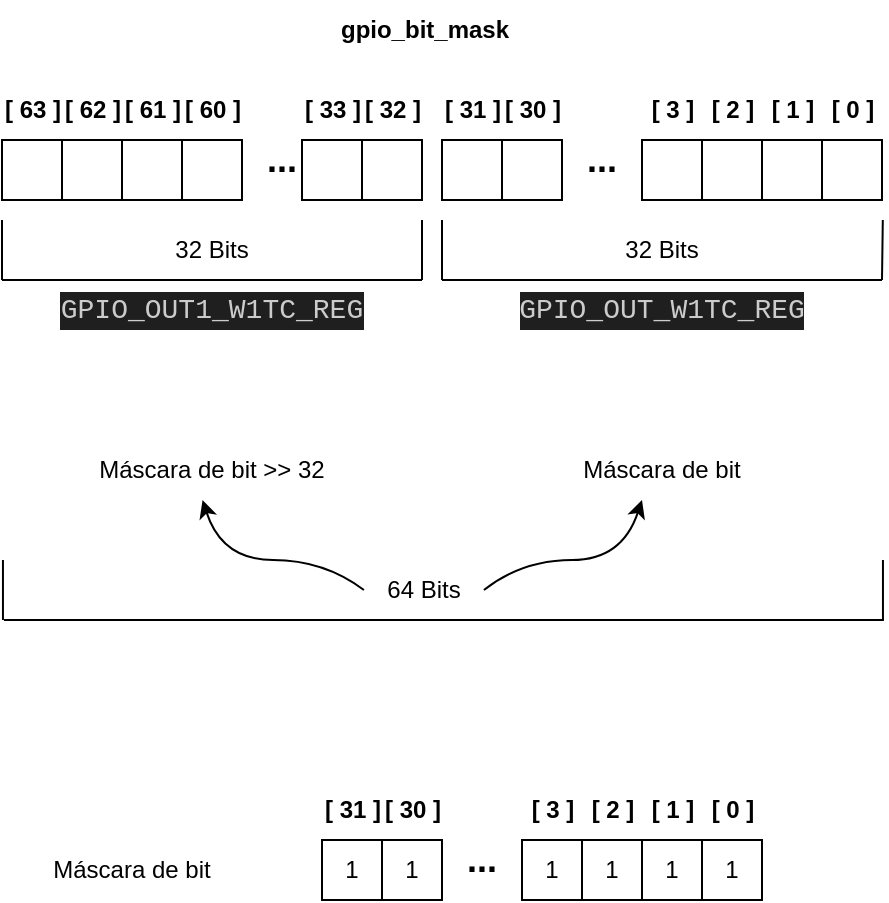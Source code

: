 <mxfile version="24.7.5">
  <diagram name="Página-1" id="Ep8F9bBMKTazCoBFnDx1">
    <mxGraphModel dx="779" dy="346" grid="1" gridSize="10" guides="1" tooltips="1" connect="1" arrows="1" fold="1" page="1" pageScale="1" pageWidth="827" pageHeight="1169" math="0" shadow="0">
      <root>
        <mxCell id="0" />
        <mxCell id="1" parent="0" />
        <mxCell id="Hl11qXCXUWjnZt11IVYD-52" value="" style="rounded=0;whiteSpace=wrap;html=1;shadow=0;strokeColor=default;align=center;verticalAlign=middle;fontFamily=Helvetica;fontSize=12;fontColor=default;fillColor=none;" vertex="1" parent="1">
          <mxGeometry x="360" y="110" width="30" height="30" as="geometry" />
        </mxCell>
        <mxCell id="Hl11qXCXUWjnZt11IVYD-53" value="[ 63 ]" style="text;strokeColor=none;fillColor=none;html=1;fontSize=12;fontStyle=1;verticalAlign=middle;align=center;fontFamily=Helvetica;fontColor=default;" vertex="1" parent="1">
          <mxGeometry x="360" y="80" width="30" height="30" as="geometry" />
        </mxCell>
        <mxCell id="Hl11qXCXUWjnZt11IVYD-54" value="" style="rounded=0;whiteSpace=wrap;html=1;shadow=0;strokeColor=default;align=center;verticalAlign=middle;fontFamily=Helvetica;fontSize=12;fontColor=default;fillColor=none;" vertex="1" parent="1">
          <mxGeometry x="390" y="110" width="30" height="30" as="geometry" />
        </mxCell>
        <mxCell id="Hl11qXCXUWjnZt11IVYD-55" value="[ 62 ]" style="text;strokeColor=none;fillColor=none;html=1;fontSize=12;fontStyle=1;verticalAlign=middle;align=center;fontFamily=Helvetica;fontColor=default;" vertex="1" parent="1">
          <mxGeometry x="390" y="80" width="30" height="30" as="geometry" />
        </mxCell>
        <mxCell id="Hl11qXCXUWjnZt11IVYD-56" value="" style="rounded=0;whiteSpace=wrap;html=1;shadow=0;strokeColor=default;align=center;verticalAlign=middle;fontFamily=Helvetica;fontSize=12;fontColor=default;fillColor=none;" vertex="1" parent="1">
          <mxGeometry x="420" y="110" width="30" height="30" as="geometry" />
        </mxCell>
        <mxCell id="Hl11qXCXUWjnZt11IVYD-57" value="[ 61 ]" style="text;strokeColor=none;fillColor=none;html=1;fontSize=12;fontStyle=1;verticalAlign=middle;align=center;fontFamily=Helvetica;fontColor=default;" vertex="1" parent="1">
          <mxGeometry x="420" y="80" width="30" height="30" as="geometry" />
        </mxCell>
        <mxCell id="Hl11qXCXUWjnZt11IVYD-58" value="" style="rounded=0;whiteSpace=wrap;html=1;shadow=0;strokeColor=default;align=center;verticalAlign=middle;fontFamily=Helvetica;fontSize=12;fontColor=default;fillColor=none;" vertex="1" parent="1">
          <mxGeometry x="450" y="110" width="30" height="30" as="geometry" />
        </mxCell>
        <mxCell id="Hl11qXCXUWjnZt11IVYD-59" value="[ 60 ]" style="text;strokeColor=none;fillColor=none;html=1;fontSize=12;fontStyle=1;verticalAlign=middle;align=center;fontFamily=Helvetica;fontColor=default;" vertex="1" parent="1">
          <mxGeometry x="450" y="80" width="30" height="30" as="geometry" />
        </mxCell>
        <mxCell id="Hl11qXCXUWjnZt11IVYD-60" value="" style="rounded=0;whiteSpace=wrap;html=1;shadow=0;strokeColor=default;align=center;verticalAlign=middle;fontFamily=Helvetica;fontSize=12;fontColor=default;fillColor=none;" vertex="1" parent="1">
          <mxGeometry x="680" y="110" width="30" height="30" as="geometry" />
        </mxCell>
        <mxCell id="Hl11qXCXUWjnZt11IVYD-61" value="[ 3 ]" style="text;strokeColor=none;fillColor=none;html=1;fontSize=12;fontStyle=1;verticalAlign=middle;align=center;fontFamily=Helvetica;fontColor=default;" vertex="1" parent="1">
          <mxGeometry x="680" y="80" width="30" height="30" as="geometry" />
        </mxCell>
        <mxCell id="Hl11qXCXUWjnZt11IVYD-62" value="" style="rounded=0;whiteSpace=wrap;html=1;shadow=0;strokeColor=default;align=center;verticalAlign=middle;fontFamily=Helvetica;fontSize=12;fontColor=default;fillColor=none;" vertex="1" parent="1">
          <mxGeometry x="710" y="110" width="30" height="30" as="geometry" />
        </mxCell>
        <mxCell id="Hl11qXCXUWjnZt11IVYD-63" value="[ 2 ]" style="text;strokeColor=none;fillColor=none;html=1;fontSize=12;fontStyle=1;verticalAlign=middle;align=center;fontFamily=Helvetica;fontColor=default;" vertex="1" parent="1">
          <mxGeometry x="710" y="80" width="30" height="30" as="geometry" />
        </mxCell>
        <mxCell id="Hl11qXCXUWjnZt11IVYD-64" value="" style="rounded=0;whiteSpace=wrap;html=1;shadow=0;strokeColor=default;align=center;verticalAlign=middle;fontFamily=Helvetica;fontSize=12;fontColor=default;fillColor=none;" vertex="1" parent="1">
          <mxGeometry x="740" y="110" width="30" height="30" as="geometry" />
        </mxCell>
        <mxCell id="Hl11qXCXUWjnZt11IVYD-65" value="[ 1 ]" style="text;strokeColor=none;fillColor=none;html=1;fontSize=12;fontStyle=1;verticalAlign=middle;align=center;fontFamily=Helvetica;fontColor=default;" vertex="1" parent="1">
          <mxGeometry x="740" y="80" width="30" height="30" as="geometry" />
        </mxCell>
        <mxCell id="Hl11qXCXUWjnZt11IVYD-66" value="" style="rounded=0;whiteSpace=wrap;html=1;shadow=0;strokeColor=default;align=center;verticalAlign=middle;fontFamily=Helvetica;fontSize=12;fontColor=default;fillColor=none;" vertex="1" parent="1">
          <mxGeometry x="770" y="110" width="30" height="30" as="geometry" />
        </mxCell>
        <mxCell id="Hl11qXCXUWjnZt11IVYD-67" value="[ 0 ]" style="text;strokeColor=none;fillColor=none;html=1;fontSize=12;fontStyle=1;verticalAlign=middle;align=center;fontFamily=Helvetica;fontColor=default;" vertex="1" parent="1">
          <mxGeometry x="770" y="80" width="30" height="30" as="geometry" />
        </mxCell>
        <mxCell id="Hl11qXCXUWjnZt11IVYD-68" value="" style="rounded=0;whiteSpace=wrap;html=1;shadow=0;strokeColor=default;align=center;verticalAlign=middle;fontFamily=Helvetica;fontSize=12;fontColor=default;fillColor=none;" vertex="1" parent="1">
          <mxGeometry x="510" y="110" width="30" height="30" as="geometry" />
        </mxCell>
        <mxCell id="Hl11qXCXUWjnZt11IVYD-69" value="[ 33 ]" style="text;strokeColor=none;fillColor=none;html=1;fontSize=12;fontStyle=1;verticalAlign=middle;align=center;fontFamily=Helvetica;fontColor=default;" vertex="1" parent="1">
          <mxGeometry x="510" y="80" width="30" height="30" as="geometry" />
        </mxCell>
        <mxCell id="Hl11qXCXUWjnZt11IVYD-70" value="" style="rounded=0;whiteSpace=wrap;html=1;shadow=0;strokeColor=default;align=center;verticalAlign=middle;fontFamily=Helvetica;fontSize=12;fontColor=default;fillColor=none;" vertex="1" parent="1">
          <mxGeometry x="540" y="110" width="30" height="30" as="geometry" />
        </mxCell>
        <mxCell id="Hl11qXCXUWjnZt11IVYD-71" value="[ 32 ]" style="text;strokeColor=none;fillColor=none;html=1;fontSize=12;fontStyle=1;verticalAlign=middle;align=center;fontFamily=Helvetica;fontColor=default;" vertex="1" parent="1">
          <mxGeometry x="540" y="80" width="30" height="30" as="geometry" />
        </mxCell>
        <mxCell id="Hl11qXCXUWjnZt11IVYD-72" value="" style="rounded=0;whiteSpace=wrap;html=1;shadow=0;strokeColor=default;align=center;verticalAlign=middle;fontFamily=Helvetica;fontSize=12;fontColor=default;fillColor=none;" vertex="1" parent="1">
          <mxGeometry x="580" y="110" width="30" height="30" as="geometry" />
        </mxCell>
        <mxCell id="Hl11qXCXUWjnZt11IVYD-73" value="[ 31 ]" style="text;strokeColor=none;fillColor=none;html=1;fontSize=12;fontStyle=1;verticalAlign=middle;align=center;fontFamily=Helvetica;fontColor=default;" vertex="1" parent="1">
          <mxGeometry x="580" y="80" width="30" height="30" as="geometry" />
        </mxCell>
        <mxCell id="Hl11qXCXUWjnZt11IVYD-74" value="" style="rounded=0;whiteSpace=wrap;html=1;shadow=0;strokeColor=default;align=center;verticalAlign=middle;fontFamily=Helvetica;fontSize=12;fontColor=default;fillColor=none;" vertex="1" parent="1">
          <mxGeometry x="610" y="110" width="30" height="30" as="geometry" />
        </mxCell>
        <mxCell id="Hl11qXCXUWjnZt11IVYD-75" value="[ 30 ]" style="text;strokeColor=none;fillColor=none;html=1;fontSize=12;fontStyle=1;verticalAlign=middle;align=center;fontFamily=Helvetica;fontColor=default;" vertex="1" parent="1">
          <mxGeometry x="610" y="80" width="30" height="30" as="geometry" />
        </mxCell>
        <mxCell id="Hl11qXCXUWjnZt11IVYD-76" value="&lt;b&gt;&lt;font style=&quot;font-size: 18px;&quot;&gt;...&lt;/font&gt;&lt;/b&gt;" style="text;html=1;align=center;verticalAlign=middle;whiteSpace=wrap;rounded=0;fontFamily=Helvetica;fontSize=12;fontColor=default;" vertex="1" parent="1">
          <mxGeometry x="480" y="110" width="40" height="20" as="geometry" />
        </mxCell>
        <mxCell id="Hl11qXCXUWjnZt11IVYD-77" value="&lt;b&gt;&lt;font style=&quot;font-size: 18px;&quot;&gt;...&lt;/font&gt;&lt;/b&gt;" style="text;html=1;align=center;verticalAlign=middle;whiteSpace=wrap;rounded=0;fontFamily=Helvetica;fontSize=12;fontColor=default;" vertex="1" parent="1">
          <mxGeometry x="640" y="110" width="40" height="20" as="geometry" />
        </mxCell>
        <mxCell id="Hl11qXCXUWjnZt11IVYD-78" value="" style="endArrow=none;html=1;rounded=0;fontFamily=Helvetica;fontSize=12;fontColor=default;" edge="1" parent="1">
          <mxGeometry width="50" height="50" relative="1" as="geometry">
            <mxPoint x="360" y="180" as="sourcePoint" />
            <mxPoint x="360" y="150" as="targetPoint" />
          </mxGeometry>
        </mxCell>
        <mxCell id="Hl11qXCXUWjnZt11IVYD-79" value="" style="endArrow=none;html=1;rounded=0;fontFamily=Helvetica;fontSize=12;fontColor=default;" edge="1" parent="1">
          <mxGeometry width="50" height="50" relative="1" as="geometry">
            <mxPoint x="800" y="180" as="sourcePoint" />
            <mxPoint x="800" y="150" as="targetPoint" />
            <Array as="points">
              <mxPoint x="800.4" y="150" />
            </Array>
          </mxGeometry>
        </mxCell>
        <mxCell id="Hl11qXCXUWjnZt11IVYD-80" value="" style="endArrow=none;html=1;rounded=0;fontFamily=Helvetica;fontSize=12;fontColor=default;" edge="1" parent="1">
          <mxGeometry width="50" height="50" relative="1" as="geometry">
            <mxPoint x="360" y="180" as="sourcePoint" />
            <mxPoint x="570" y="180" as="targetPoint" />
          </mxGeometry>
        </mxCell>
        <mxCell id="Hl11qXCXUWjnZt11IVYD-81" value="" style="endArrow=none;html=1;rounded=0;fontFamily=Helvetica;fontSize=12;fontColor=default;" edge="1" parent="1">
          <mxGeometry width="50" height="50" relative="1" as="geometry">
            <mxPoint x="580" y="180" as="sourcePoint" />
            <mxPoint x="580" y="150" as="targetPoint" />
          </mxGeometry>
        </mxCell>
        <mxCell id="Hl11qXCXUWjnZt11IVYD-82" value="" style="endArrow=none;html=1;rounded=0;fontFamily=Helvetica;fontSize=12;fontColor=default;" edge="1" parent="1">
          <mxGeometry width="50" height="50" relative="1" as="geometry">
            <mxPoint x="570" y="180" as="sourcePoint" />
            <mxPoint x="570" y="150" as="targetPoint" />
          </mxGeometry>
        </mxCell>
        <mxCell id="Hl11qXCXUWjnZt11IVYD-83" value="" style="endArrow=none;html=1;rounded=0;fontFamily=Helvetica;fontSize=12;fontColor=default;" edge="1" parent="1">
          <mxGeometry width="50" height="50" relative="1" as="geometry">
            <mxPoint x="580" y="180" as="sourcePoint" />
            <mxPoint x="800" y="180" as="targetPoint" />
          </mxGeometry>
        </mxCell>
        <mxCell id="Hl11qXCXUWjnZt11IVYD-84" value="" style="endArrow=none;html=1;rounded=0;fontFamily=Helvetica;fontSize=12;fontColor=default;" edge="1" parent="1">
          <mxGeometry width="50" height="50" relative="1" as="geometry">
            <mxPoint x="360.48" y="350" as="sourcePoint" />
            <mxPoint x="360.48" y="320" as="targetPoint" />
          </mxGeometry>
        </mxCell>
        <mxCell id="Hl11qXCXUWjnZt11IVYD-85" value="" style="endArrow=none;html=1;rounded=0;fontFamily=Helvetica;fontSize=12;fontColor=default;" edge="1" parent="1">
          <mxGeometry width="50" height="50" relative="1" as="geometry">
            <mxPoint x="800.48" y="350" as="sourcePoint" />
            <mxPoint x="800.48" y="320" as="targetPoint" />
          </mxGeometry>
        </mxCell>
        <mxCell id="Hl11qXCXUWjnZt11IVYD-86" value="" style="endArrow=none;html=1;rounded=0;fontFamily=Helvetica;fontSize=12;fontColor=default;" edge="1" parent="1">
          <mxGeometry width="50" height="50" relative="1" as="geometry">
            <mxPoint x="360.96" y="350" as="sourcePoint" />
            <mxPoint x="800.96" y="350" as="targetPoint" />
          </mxGeometry>
        </mxCell>
        <mxCell id="Hl11qXCXUWjnZt11IVYD-87" value="32 Bits" style="text;html=1;align=center;verticalAlign=middle;whiteSpace=wrap;rounded=0;fontFamily=Helvetica;fontSize=12;fontColor=default;" vertex="1" parent="1">
          <mxGeometry x="435" y="150" width="60" height="30" as="geometry" />
        </mxCell>
        <mxCell id="Hl11qXCXUWjnZt11IVYD-88" value="32 Bits" style="text;html=1;align=center;verticalAlign=middle;whiteSpace=wrap;rounded=0;fontFamily=Helvetica;fontSize=12;fontColor=default;" vertex="1" parent="1">
          <mxGeometry x="660" y="150" width="60" height="30" as="geometry" />
        </mxCell>
        <mxCell id="Hl11qXCXUWjnZt11IVYD-89" value="64 Bits" style="text;html=1;align=center;verticalAlign=middle;whiteSpace=wrap;rounded=0;fontFamily=Helvetica;fontSize=12;fontColor=default;" vertex="1" parent="1">
          <mxGeometry x="540.96" y="320" width="60" height="30" as="geometry" />
        </mxCell>
        <mxCell id="Hl11qXCXUWjnZt11IVYD-110" value="1" style="rounded=0;whiteSpace=wrap;html=1;shadow=0;strokeColor=default;align=center;verticalAlign=middle;fontFamily=Helvetica;fontSize=12;fontColor=default;fillColor=none;" vertex="1" parent="1">
          <mxGeometry x="620" y="460" width="30" height="30" as="geometry" />
        </mxCell>
        <mxCell id="Hl11qXCXUWjnZt11IVYD-111" value="[ 3 ]" style="text;strokeColor=none;fillColor=none;html=1;fontSize=12;fontStyle=1;verticalAlign=middle;align=center;fontFamily=Helvetica;fontColor=default;" vertex="1" parent="1">
          <mxGeometry x="620" y="430" width="30" height="30" as="geometry" />
        </mxCell>
        <mxCell id="Hl11qXCXUWjnZt11IVYD-112" value="1" style="rounded=0;whiteSpace=wrap;html=1;shadow=0;strokeColor=default;align=center;verticalAlign=middle;fontFamily=Helvetica;fontSize=12;fontColor=default;fillColor=none;" vertex="1" parent="1">
          <mxGeometry x="650" y="460" width="30" height="30" as="geometry" />
        </mxCell>
        <mxCell id="Hl11qXCXUWjnZt11IVYD-113" value="[ 2 ]" style="text;strokeColor=none;fillColor=none;html=1;fontSize=12;fontStyle=1;verticalAlign=middle;align=center;fontFamily=Helvetica;fontColor=default;" vertex="1" parent="1">
          <mxGeometry x="650" y="430" width="30" height="30" as="geometry" />
        </mxCell>
        <mxCell id="Hl11qXCXUWjnZt11IVYD-114" value="1" style="rounded=0;whiteSpace=wrap;html=1;shadow=0;strokeColor=default;align=center;verticalAlign=middle;fontFamily=Helvetica;fontSize=12;fontColor=default;fillColor=none;" vertex="1" parent="1">
          <mxGeometry x="680" y="460" width="30" height="30" as="geometry" />
        </mxCell>
        <mxCell id="Hl11qXCXUWjnZt11IVYD-115" value="[ 1 ]" style="text;strokeColor=none;fillColor=none;html=1;fontSize=12;fontStyle=1;verticalAlign=middle;align=center;fontFamily=Helvetica;fontColor=default;" vertex="1" parent="1">
          <mxGeometry x="680" y="430" width="30" height="30" as="geometry" />
        </mxCell>
        <mxCell id="Hl11qXCXUWjnZt11IVYD-116" value="1" style="rounded=0;whiteSpace=wrap;html=1;shadow=0;strokeColor=default;align=center;verticalAlign=middle;fontFamily=Helvetica;fontSize=12;fontColor=default;fillColor=none;" vertex="1" parent="1">
          <mxGeometry x="710" y="460" width="30" height="30" as="geometry" />
        </mxCell>
        <mxCell id="Hl11qXCXUWjnZt11IVYD-117" value="[ 0 ]" style="text;strokeColor=none;fillColor=none;html=1;fontSize=12;fontStyle=1;verticalAlign=middle;align=center;fontFamily=Helvetica;fontColor=default;" vertex="1" parent="1">
          <mxGeometry x="710" y="430" width="30" height="30" as="geometry" />
        </mxCell>
        <mxCell id="Hl11qXCXUWjnZt11IVYD-122" value="1" style="rounded=0;whiteSpace=wrap;html=1;shadow=0;strokeColor=default;align=center;verticalAlign=middle;fontFamily=Helvetica;fontSize=12;fontColor=default;fillColor=none;" vertex="1" parent="1">
          <mxGeometry x="520" y="460" width="30" height="30" as="geometry" />
        </mxCell>
        <mxCell id="Hl11qXCXUWjnZt11IVYD-123" value="[ 31 ]" style="text;strokeColor=none;fillColor=none;html=1;fontSize=12;fontStyle=1;verticalAlign=middle;align=center;fontFamily=Helvetica;fontColor=default;" vertex="1" parent="1">
          <mxGeometry x="520" y="430" width="30" height="30" as="geometry" />
        </mxCell>
        <mxCell id="Hl11qXCXUWjnZt11IVYD-124" value="1" style="rounded=0;whiteSpace=wrap;html=1;shadow=0;strokeColor=default;align=center;verticalAlign=middle;fontFamily=Helvetica;fontSize=12;fontColor=default;fillColor=none;" vertex="1" parent="1">
          <mxGeometry x="550" y="460" width="30" height="30" as="geometry" />
        </mxCell>
        <mxCell id="Hl11qXCXUWjnZt11IVYD-125" value="[ 30 ]" style="text;strokeColor=none;fillColor=none;html=1;fontSize=12;fontStyle=1;verticalAlign=middle;align=center;fontFamily=Helvetica;fontColor=default;" vertex="1" parent="1">
          <mxGeometry x="550" y="430" width="30" height="30" as="geometry" />
        </mxCell>
        <mxCell id="Hl11qXCXUWjnZt11IVYD-127" value="&lt;b&gt;&lt;font style=&quot;font-size: 18px;&quot;&gt;...&lt;/font&gt;&lt;/b&gt;" style="text;html=1;align=center;verticalAlign=middle;whiteSpace=wrap;rounded=0;fontFamily=Helvetica;fontSize=12;fontColor=default;" vertex="1" parent="1">
          <mxGeometry x="580" y="460" width="40" height="20" as="geometry" />
        </mxCell>
        <mxCell id="Hl11qXCXUWjnZt11IVYD-129" value="&lt;div style=&quot;color: rgb(204, 204, 204); background-color: rgb(31, 31, 31); font-family: Consolas, &amp;quot;Courier New&amp;quot;, monospace; font-size: 14px; line-height: 19px; white-space: pre;&quot;&gt;GPIO_OUT_W1TC_REG&lt;/div&gt;" style="text;html=1;align=center;verticalAlign=middle;whiteSpace=wrap;rounded=0;fontFamily=Helvetica;fontSize=12;fontColor=default;" vertex="1" parent="1">
          <mxGeometry x="580" y="180" width="220" height="30" as="geometry" />
        </mxCell>
        <mxCell id="Hl11qXCXUWjnZt11IVYD-130" value="&lt;div style=&quot;color: rgb(204, 204, 204); background-color: rgb(31, 31, 31); font-family: Consolas, &amp;quot;Courier New&amp;quot;, monospace; font-size: 14px; line-height: 19px; white-space: pre;&quot;&gt;GPIO_OUT1_W1TC_REG&lt;/div&gt;" style="text;html=1;align=center;verticalAlign=middle;whiteSpace=wrap;rounded=0;fontFamily=Helvetica;fontSize=12;fontColor=default;" vertex="1" parent="1">
          <mxGeometry x="360.48" y="180" width="209.52" height="30" as="geometry" />
        </mxCell>
        <mxCell id="Hl11qXCXUWjnZt11IVYD-132" value="Máscara de bit &amp;gt;&amp;gt; 32" style="text;html=1;align=center;verticalAlign=middle;whiteSpace=wrap;rounded=0;fontFamily=Helvetica;fontSize=12;fontColor=default;" vertex="1" parent="1">
          <mxGeometry x="400.24" y="260" width="129.52" height="30" as="geometry" />
        </mxCell>
        <mxCell id="Hl11qXCXUWjnZt11IVYD-135" value="Máscara de bit" style="text;html=1;align=center;verticalAlign=middle;whiteSpace=wrap;rounded=0;fontFamily=Helvetica;fontSize=12;fontColor=default;" vertex="1" parent="1">
          <mxGeometry x="625.24" y="260" width="129.52" height="30" as="geometry" />
        </mxCell>
        <mxCell id="Hl11qXCXUWjnZt11IVYD-136" value="" style="curved=1;endArrow=classic;html=1;rounded=0;fontFamily=Helvetica;fontSize=12;fontColor=default;exitX=1;exitY=0.5;exitDx=0;exitDy=0;entryX=0.5;entryY=1;entryDx=0;entryDy=0;" edge="1" parent="1" source="Hl11qXCXUWjnZt11IVYD-89">
          <mxGeometry width="50" height="50" relative="1" as="geometry">
            <mxPoint x="766" y="335" as="sourcePoint" />
            <mxPoint x="680" y="290" as="targetPoint" />
            <Array as="points">
              <mxPoint x="620" y="320" />
              <mxPoint x="670" y="320" />
            </Array>
          </mxGeometry>
        </mxCell>
        <mxCell id="Hl11qXCXUWjnZt11IVYD-141" value="" style="curved=1;endArrow=classic;html=1;rounded=0;fontFamily=Helvetica;fontSize=12;fontColor=default;entryX=0.458;entryY=1.035;entryDx=0;entryDy=0;entryPerimeter=0;exitX=0;exitY=0.5;exitDx=0;exitDy=0;" edge="1" parent="1" source="Hl11qXCXUWjnZt11IVYD-89">
          <mxGeometry width="50" height="50" relative="1" as="geometry">
            <mxPoint x="540.96" y="338.95" as="sourcePoint" />
            <mxPoint x="460.28" y="290.0" as="targetPoint" />
            <Array as="points">
              <mxPoint x="521" y="320" />
              <mxPoint x="470" y="320" />
            </Array>
          </mxGeometry>
        </mxCell>
        <mxCell id="Hl11qXCXUWjnZt11IVYD-142" value="Máscara de bit" style="text;html=1;align=center;verticalAlign=middle;whiteSpace=wrap;rounded=0;fontFamily=Helvetica;fontSize=12;fontColor=default;" vertex="1" parent="1">
          <mxGeometry x="360.48" y="460" width="129.52" height="30" as="geometry" />
        </mxCell>
        <mxCell id="Hl11qXCXUWjnZt11IVYD-143" value="&lt;b&gt;gpio_bit_mask&lt;/b&gt;" style="text;html=1;align=center;verticalAlign=middle;resizable=0;points=[];autosize=1;strokeColor=none;fillColor=none;fontFamily=Helvetica;fontSize=12;fontColor=default;" vertex="1" parent="1">
          <mxGeometry x="515.96" y="40" width="110" height="30" as="geometry" />
        </mxCell>
      </root>
    </mxGraphModel>
  </diagram>
</mxfile>
